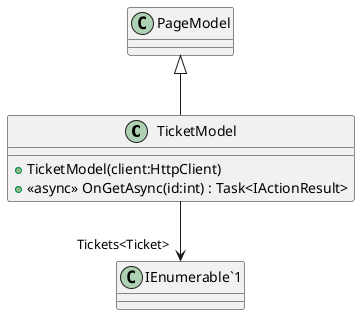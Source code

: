 @startuml
class TicketModel {
    + TicketModel(client:HttpClient)
    + <<async>> OnGetAsync(id:int) : Task<IActionResult>
}
PageModel <|-- TicketModel
TicketModel --> "Tickets<Ticket>" "IEnumerable`1"
@enduml
